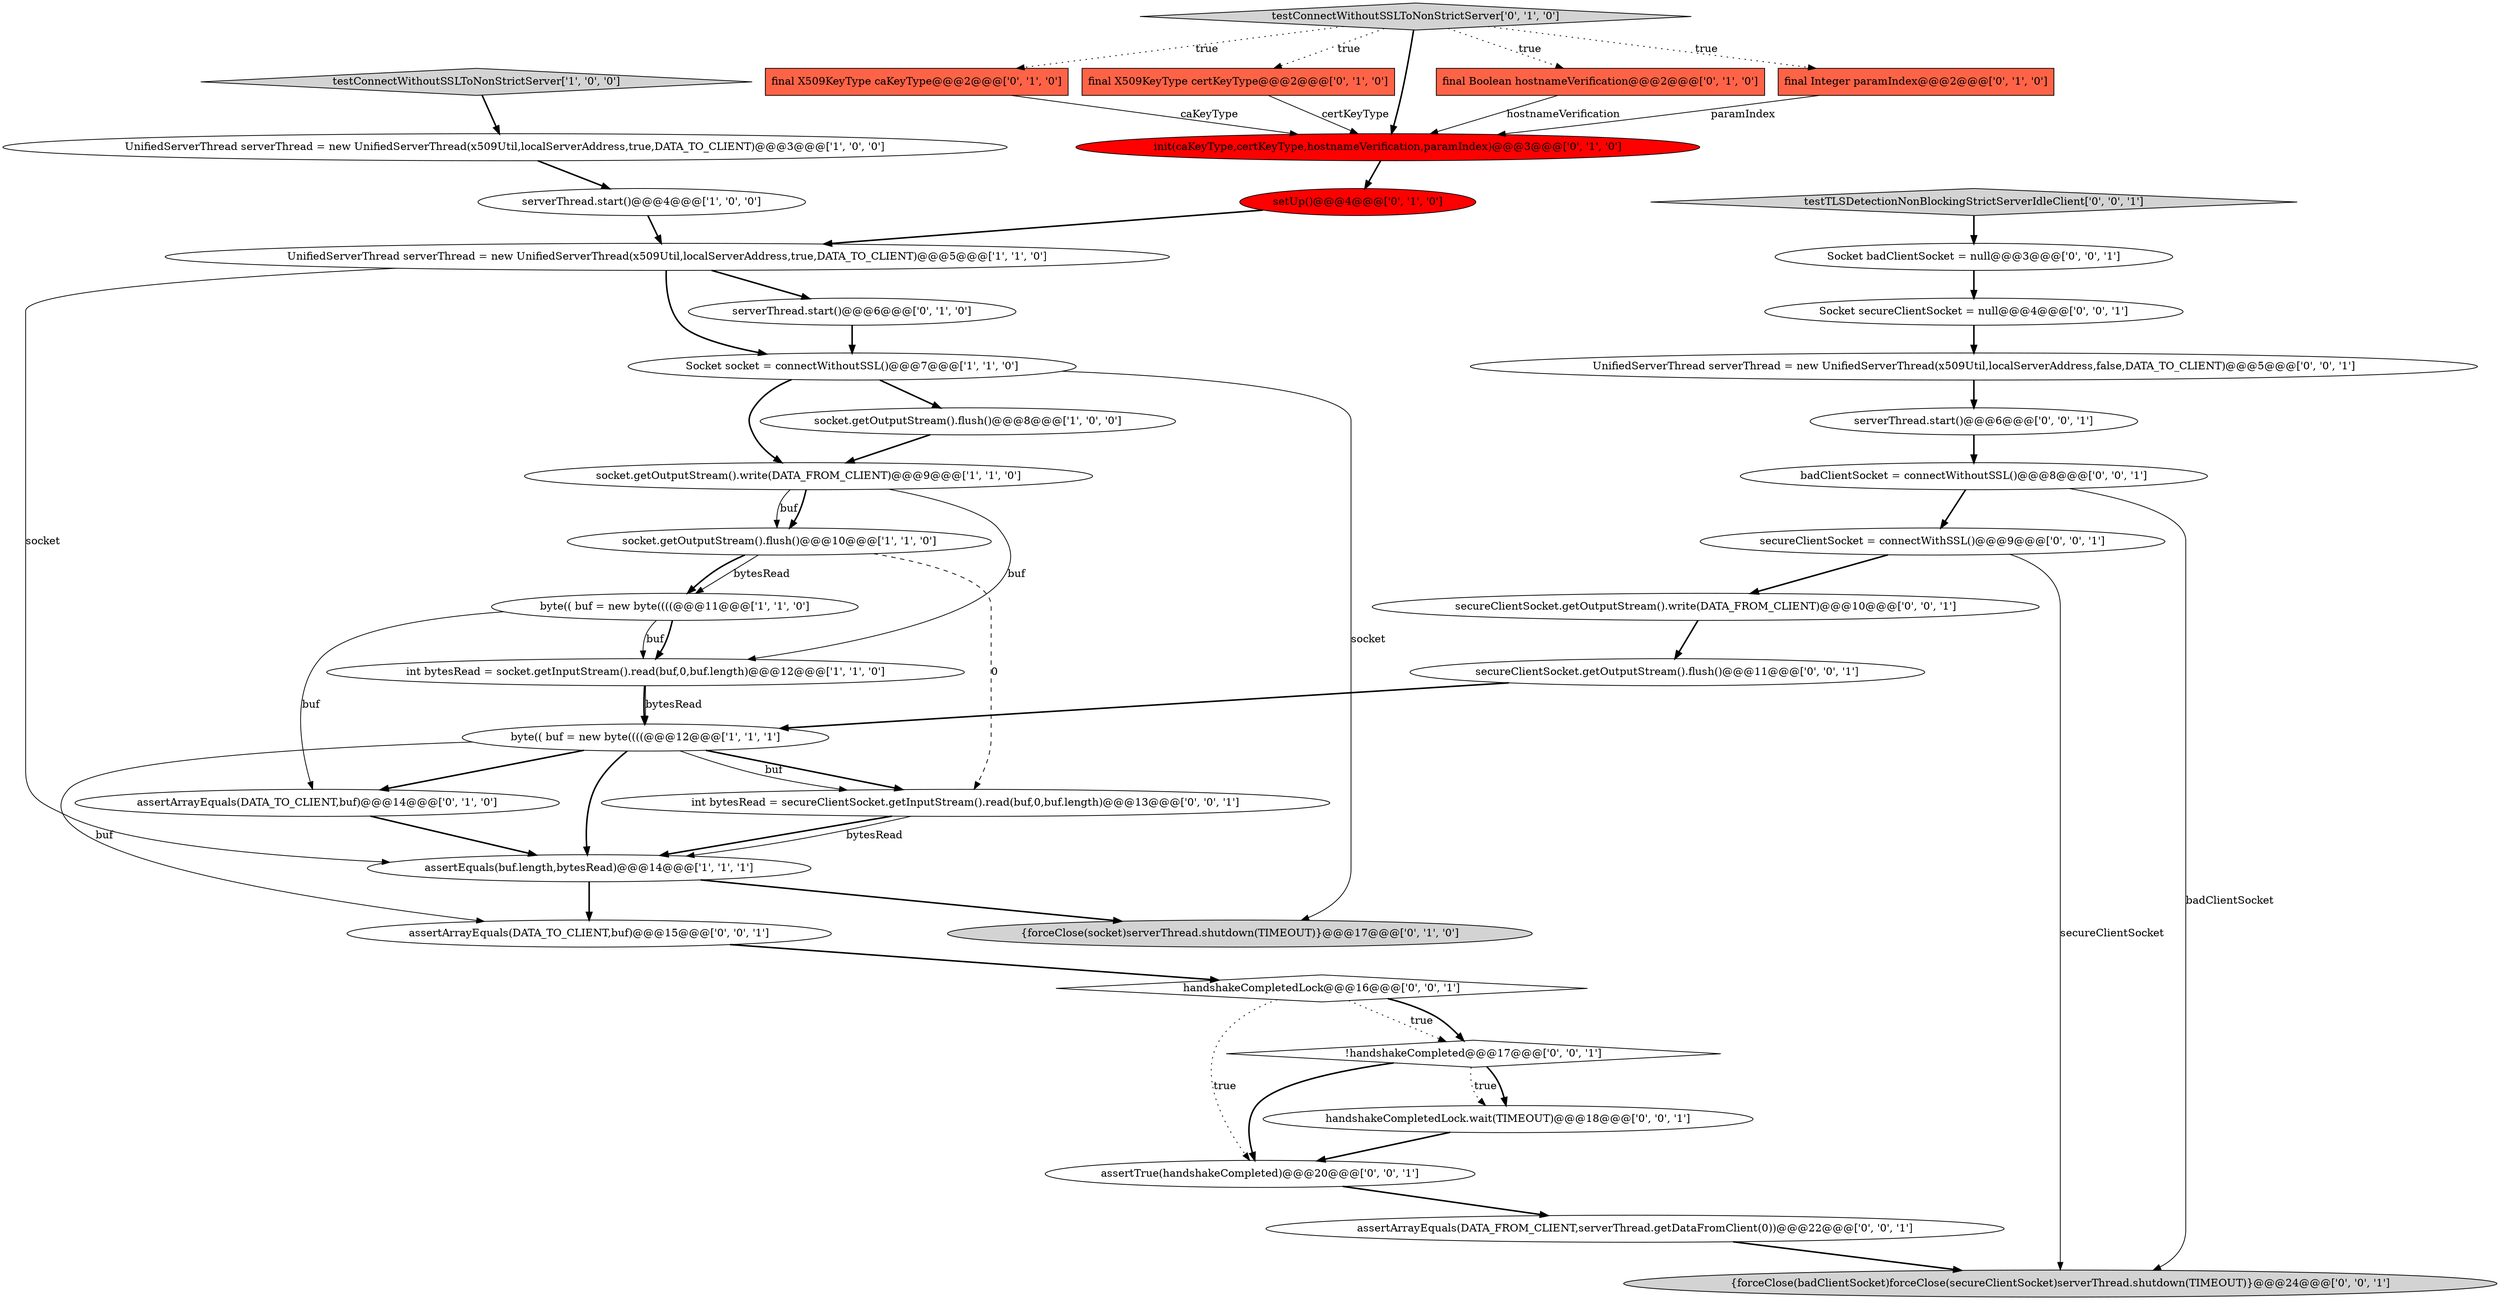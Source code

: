 digraph {
15 [style = filled, label = "serverThread.start()@@@6@@@['0', '1', '0']", fillcolor = white, shape = ellipse image = "AAA0AAABBB2BBB"];
10 [style = filled, label = "socket.getOutputStream().flush()@@@8@@@['1', '0', '0']", fillcolor = white, shape = ellipse image = "AAA0AAABBB1BBB"];
8 [style = filled, label = "Socket socket = connectWithoutSSL()@@@7@@@['1', '1', '0']", fillcolor = white, shape = ellipse image = "AAA0AAABBB1BBB"];
16 [style = filled, label = "final Integer paramIndex@@@2@@@['0', '1', '0']", fillcolor = tomato, shape = box image = "AAA0AAABBB2BBB"];
32 [style = filled, label = "serverThread.start()@@@6@@@['0', '0', '1']", fillcolor = white, shape = ellipse image = "AAA0AAABBB3BBB"];
6 [style = filled, label = "byte(( buf = new byte((((@@@11@@@['1', '1', '0']", fillcolor = white, shape = ellipse image = "AAA0AAABBB1BBB"];
30 [style = filled, label = "assertArrayEquals(DATA_FROM_CLIENT,serverThread.getDataFromClient(0))@@@22@@@['0', '0', '1']", fillcolor = white, shape = ellipse image = "AAA0AAABBB3BBB"];
3 [style = filled, label = "byte(( buf = new byte((((@@@12@@@['1', '1', '1']", fillcolor = white, shape = ellipse image = "AAA0AAABBB1BBB"];
28 [style = filled, label = "handshakeCompletedLock@@@16@@@['0', '0', '1']", fillcolor = white, shape = diamond image = "AAA0AAABBB3BBB"];
29 [style = filled, label = "secureClientSocket = connectWithSSL()@@@9@@@['0', '0', '1']", fillcolor = white, shape = ellipse image = "AAA0AAABBB3BBB"];
31 [style = filled, label = "Socket badClientSocket = null@@@3@@@['0', '0', '1']", fillcolor = white, shape = ellipse image = "AAA0AAABBB3BBB"];
13 [style = filled, label = "final X509KeyType caKeyType@@@2@@@['0', '1', '0']", fillcolor = tomato, shape = box image = "AAA0AAABBB2BBB"];
11 [style = filled, label = "UnifiedServerThread serverThread = new UnifiedServerThread(x509Util,localServerAddress,true,DATA_TO_CLIENT)@@@3@@@['1', '0', '0']", fillcolor = white, shape = ellipse image = "AAA0AAABBB1BBB"];
17 [style = filled, label = "{forceClose(socket)serverThread.shutdown(TIMEOUT)}@@@17@@@['0', '1', '0']", fillcolor = lightgray, shape = ellipse image = "AAA0AAABBB2BBB"];
21 [style = filled, label = "setUp()@@@4@@@['0', '1', '0']", fillcolor = red, shape = ellipse image = "AAA1AAABBB2BBB"];
33 [style = filled, label = "int bytesRead = secureClientSocket.getInputStream().read(buf,0,buf.length)@@@13@@@['0', '0', '1']", fillcolor = white, shape = ellipse image = "AAA0AAABBB3BBB"];
20 [style = filled, label = "final X509KeyType certKeyType@@@2@@@['0', '1', '0']", fillcolor = tomato, shape = box image = "AAA1AAABBB2BBB"];
26 [style = filled, label = "secureClientSocket.getOutputStream().flush()@@@11@@@['0', '0', '1']", fillcolor = white, shape = ellipse image = "AAA0AAABBB3BBB"];
23 [style = filled, label = "UnifiedServerThread serverThread = new UnifiedServerThread(x509Util,localServerAddress,false,DATA_TO_CLIENT)@@@5@@@['0', '0', '1']", fillcolor = white, shape = ellipse image = "AAA0AAABBB3BBB"];
25 [style = filled, label = "badClientSocket = connectWithoutSSL()@@@8@@@['0', '0', '1']", fillcolor = white, shape = ellipse image = "AAA0AAABBB3BBB"];
12 [style = filled, label = "init(caKeyType,certKeyType,hostnameVerification,paramIndex)@@@3@@@['0', '1', '0']", fillcolor = red, shape = ellipse image = "AAA1AAABBB2BBB"];
37 [style = filled, label = "secureClientSocket.getOutputStream().write(DATA_FROM_CLIENT)@@@10@@@['0', '0', '1']", fillcolor = white, shape = ellipse image = "AAA0AAABBB3BBB"];
35 [style = filled, label = "handshakeCompletedLock.wait(TIMEOUT)@@@18@@@['0', '0', '1']", fillcolor = white, shape = ellipse image = "AAA0AAABBB3BBB"];
1 [style = filled, label = "assertEquals(buf.length,bytesRead)@@@14@@@['1', '1', '1']", fillcolor = white, shape = ellipse image = "AAA0AAABBB1BBB"];
9 [style = filled, label = "serverThread.start()@@@4@@@['1', '0', '0']", fillcolor = white, shape = ellipse image = "AAA0AAABBB1BBB"];
34 [style = filled, label = "{forceClose(badClientSocket)forceClose(secureClientSocket)serverThread.shutdown(TIMEOUT)}@@@24@@@['0', '0', '1']", fillcolor = lightgray, shape = ellipse image = "AAA0AAABBB3BBB"];
0 [style = filled, label = "UnifiedServerThread serverThread = new UnifiedServerThread(x509Util,localServerAddress,true,DATA_TO_CLIENT)@@@5@@@['1', '1', '0']", fillcolor = white, shape = ellipse image = "AAA0AAABBB1BBB"];
19 [style = filled, label = "testConnectWithoutSSLToNonStrictServer['0', '1', '0']", fillcolor = lightgray, shape = diamond image = "AAA0AAABBB2BBB"];
4 [style = filled, label = "testConnectWithoutSSLToNonStrictServer['1', '0', '0']", fillcolor = lightgray, shape = diamond image = "AAA0AAABBB1BBB"];
27 [style = filled, label = "assertTrue(handshakeCompleted)@@@20@@@['0', '0', '1']", fillcolor = white, shape = ellipse image = "AAA0AAABBB3BBB"];
38 [style = filled, label = "assertArrayEquals(DATA_TO_CLIENT,buf)@@@15@@@['0', '0', '1']", fillcolor = white, shape = ellipse image = "AAA0AAABBB3BBB"];
18 [style = filled, label = "assertArrayEquals(DATA_TO_CLIENT,buf)@@@14@@@['0', '1', '0']", fillcolor = white, shape = ellipse image = "AAA0AAABBB2BBB"];
14 [style = filled, label = "final Boolean hostnameVerification@@@2@@@['0', '1', '0']", fillcolor = tomato, shape = box image = "AAA0AAABBB2BBB"];
22 [style = filled, label = "!handshakeCompleted@@@17@@@['0', '0', '1']", fillcolor = white, shape = diamond image = "AAA0AAABBB3BBB"];
2 [style = filled, label = "socket.getOutputStream().write(DATA_FROM_CLIENT)@@@9@@@['1', '1', '0']", fillcolor = white, shape = ellipse image = "AAA0AAABBB1BBB"];
36 [style = filled, label = "Socket secureClientSocket = null@@@4@@@['0', '0', '1']", fillcolor = white, shape = ellipse image = "AAA0AAABBB3BBB"];
7 [style = filled, label = "int bytesRead = socket.getInputStream().read(buf,0,buf.length)@@@12@@@['1', '1', '0']", fillcolor = white, shape = ellipse image = "AAA0AAABBB1BBB"];
24 [style = filled, label = "testTLSDetectionNonBlockingStrictServerIdleClient['0', '0', '1']", fillcolor = lightgray, shape = diamond image = "AAA0AAABBB3BBB"];
5 [style = filled, label = "socket.getOutputStream().flush()@@@10@@@['1', '1', '0']", fillcolor = white, shape = ellipse image = "AAA0AAABBB1BBB"];
6->7 [style = solid, label="buf"];
8->10 [style = bold, label=""];
2->7 [style = solid, label="buf"];
19->14 [style = dotted, label="true"];
35->27 [style = bold, label=""];
9->0 [style = bold, label=""];
3->38 [style = solid, label="buf"];
3->1 [style = bold, label=""];
21->0 [style = bold, label=""];
19->12 [style = bold, label=""];
37->26 [style = bold, label=""];
38->28 [style = bold, label=""];
12->21 [style = bold, label=""];
19->20 [style = dotted, label="true"];
26->3 [style = bold, label=""];
27->30 [style = bold, label=""];
14->12 [style = solid, label="hostnameVerification"];
23->32 [style = bold, label=""];
31->36 [style = bold, label=""];
5->6 [style = solid, label="bytesRead"];
33->1 [style = bold, label=""];
30->34 [style = bold, label=""];
29->37 [style = bold, label=""];
3->33 [style = bold, label=""];
25->29 [style = bold, label=""];
8->17 [style = solid, label="socket"];
7->3 [style = solid, label="bytesRead"];
19->13 [style = dotted, label="true"];
11->9 [style = bold, label=""];
0->15 [style = bold, label=""];
7->3 [style = bold, label=""];
6->18 [style = solid, label="buf"];
1->17 [style = bold, label=""];
0->1 [style = solid, label="socket"];
3->18 [style = bold, label=""];
2->5 [style = solid, label="buf"];
29->34 [style = solid, label="secureClientSocket"];
5->6 [style = bold, label=""];
36->23 [style = bold, label=""];
8->2 [style = bold, label=""];
18->1 [style = bold, label=""];
22->27 [style = bold, label=""];
24->31 [style = bold, label=""];
32->25 [style = bold, label=""];
0->8 [style = bold, label=""];
20->12 [style = solid, label="certKeyType"];
25->34 [style = solid, label="badClientSocket"];
19->16 [style = dotted, label="true"];
28->22 [style = dotted, label="true"];
3->33 [style = solid, label="buf"];
5->33 [style = dashed, label="0"];
22->35 [style = dotted, label="true"];
10->2 [style = bold, label=""];
28->27 [style = dotted, label="true"];
6->7 [style = bold, label=""];
4->11 [style = bold, label=""];
22->35 [style = bold, label=""];
33->1 [style = solid, label="bytesRead"];
16->12 [style = solid, label="paramIndex"];
15->8 [style = bold, label=""];
28->22 [style = bold, label=""];
13->12 [style = solid, label="caKeyType"];
1->38 [style = bold, label=""];
2->5 [style = bold, label=""];
}
